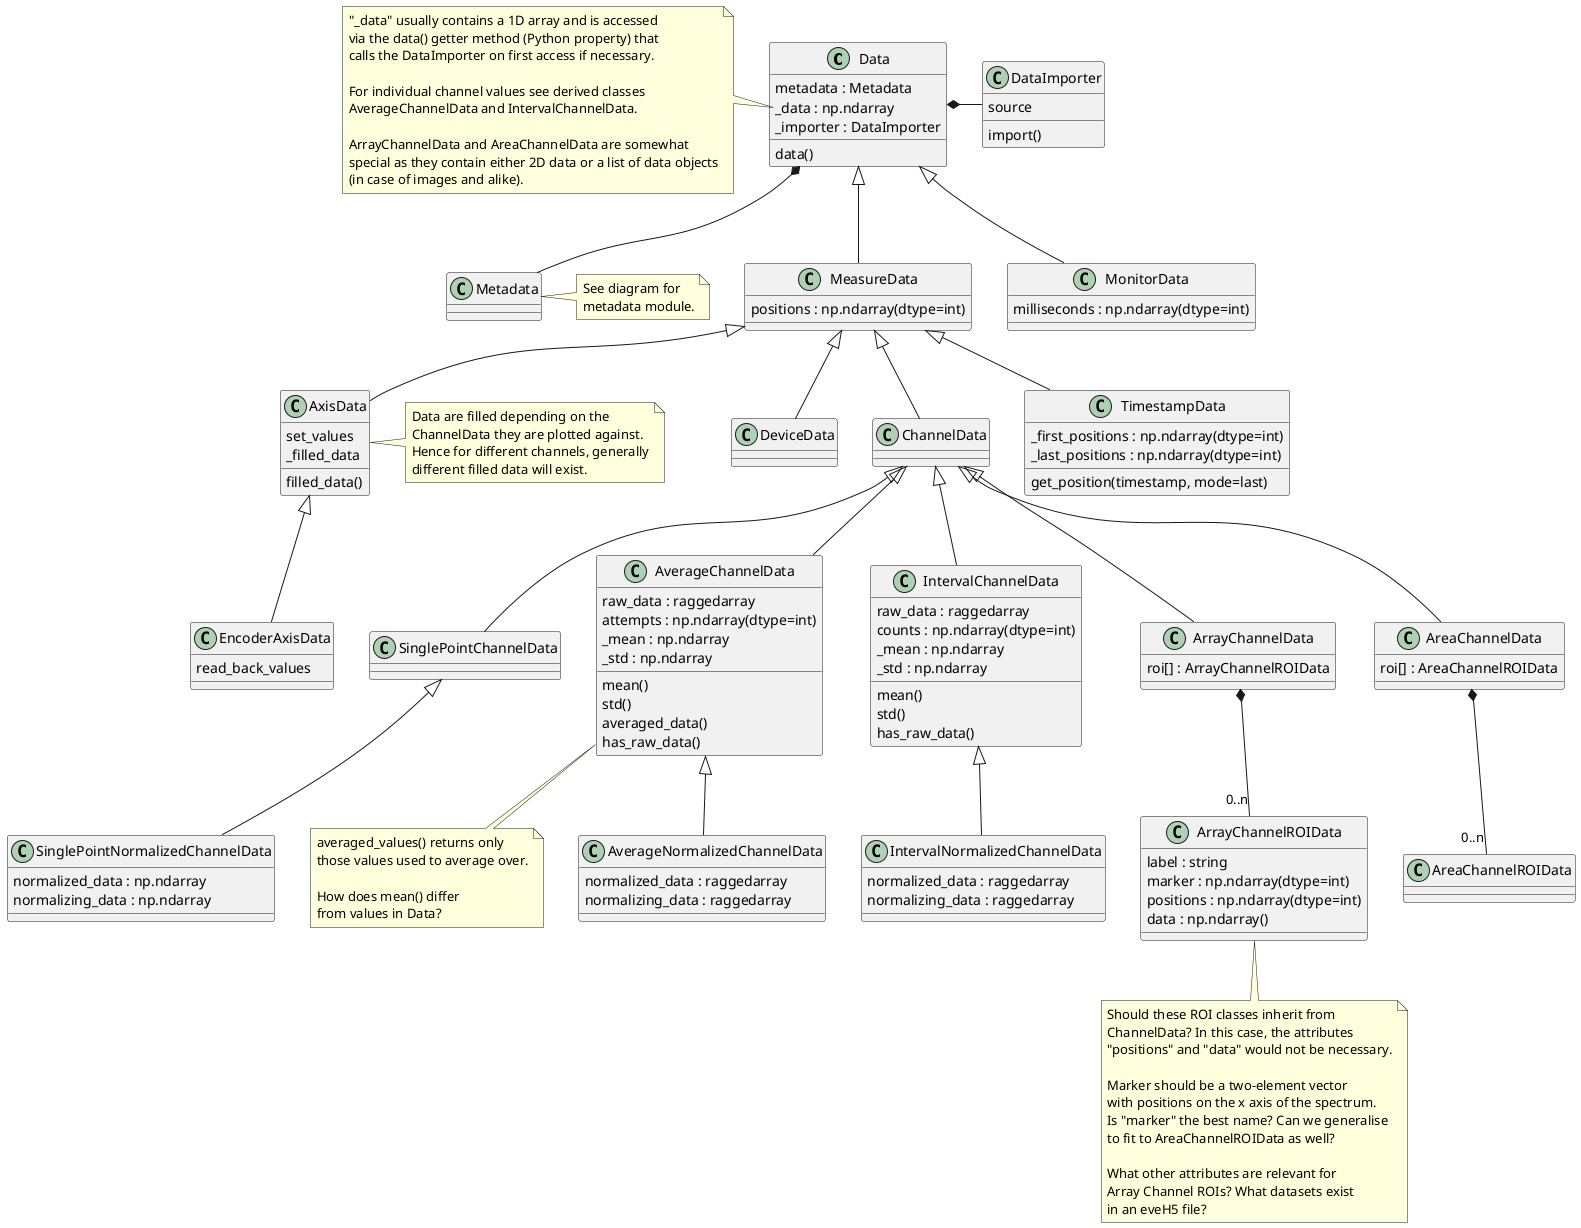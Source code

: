 @startuml
'skinparam dpi 150

class Data {
    metadata : Metadata
    _data : np.ndarray
    _importer : DataImporter
    data()
}
note left of Data::_data
    "_data" usually contains a 1D array and is accessed
    via the data() getter method (Python property) that
    calls the DataImporter on first access if necessary.

    For individual channel values see derived classes
    AverageChannelData and IntervalChannelData.

    ArrayChannelData and AreaChannelData are somewhat
    special as they contain either 2D data or a list of data objects
    (in case of images and alike).
end note

class DataImporter {
    source
    import()
}

class Metadata {
}
note right: See diagram for\nmetadata module.

Data *- DataImporter
Data *-- Metadata

class MeasureData extends Data {
    {field} positions : np.ndarray(dtype=int)
}

class MonitorData extends Data {
    {field} milliseconds : np.ndarray(dtype=int)
}

class DeviceData extends MeasureData

class AxisData extends MeasureData {
    set_values
    _filled_data
    filled_data()
}
note right of AxisData
    Data are filled depending on the
    ChannelData they are plotted against.
    Hence for different channels, generally
    different filled data will exist.
endnote

class EncoderAxisData extends AxisData {
    read_back_values
}

class ChannelData extends MeasureData {
}

class TimestampData extends MeasureData {
    {field} _first_positions : np.ndarray(dtype=int)
    {field} _last_positions : np.ndarray(dtype=int)
    get_position(timestamp, mode=last)
}

class SinglePointChannelData extends ChannelData {}

class SinglePointNormalizedChannelData extends SinglePointChannelData {
    normalized_data : np.ndarray
    normalizing_data : np.ndarray
}

class AverageChannelData extends ChannelData {
    raw_data : raggedarray
    {field} attempts : np.ndarray(dtype=int)
    _mean : np.ndarray
    _std : np.ndarray
    mean()
    std()
    averaged_data()
    has_raw_data()
}
note bottom of AverageChannelData
    averaged_values() returns only
    those values used to average over.

    How does mean() differ
    from values in Data?
end note

class AverageNormalizedChannelData extends AverageChannelData {
    normalized_data : raggedarray
    normalizing_data : raggedarray
}


class IntervalChannelData extends ChannelData {
    raw_data : raggedarray
    {field} counts : np.ndarray(dtype=int)
    _mean : np.ndarray
    _std : np.ndarray
    mean()
    std()
    has_raw_data()
}

class IntervalNormalizedChannelData extends IntervalChannelData {
    normalized_data : raggedarray
    normalizing_data : raggedarray
}

class ArrayChannelData extends ChannelData {
    roi[] : ArrayChannelROIData
}

ArrayChannelData *-- "0..n" ArrayChannelROIData

class ArrayChannelROIData {
    {field} label : string
    {field} marker : np.ndarray(dtype=int)
    {field} positions : np.ndarray(dtype=int)
    {field} data : np.ndarray()
}
note bottom of ArrayChannelROIData
    Should these ROI classes inherit from
    ChannelData? In this case, the attributes
    "positions" and "data" would not be necessary.

    Marker should be a two-element vector
    with positions on the x axis of the spectrum.
    Is "marker" the best name? Can we generalise
    to fit to AreaChannelROIData as well?

    What other attributes are relevant for
    Array Channel ROIs? What datasets exist
    in an eveH5 file?
endnote

class AreaChannelData extends ChannelData {
    roi[] : AreaChannelROIData
}

AreaChannelData *-- "0..n" AreaChannelROIData

class AreaChannelROIData {
}

@enduml
